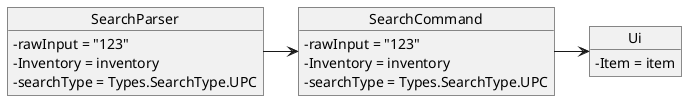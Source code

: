 @startuml
'https://plantuml.com/object-diagram
skinparam classAttributeIconSize 0
object SearchParser{
    - rawInput = "123"
    - Inventory = inventory
    - searchType = Types.SearchType.UPC
}

object SearchCommand{
    - rawInput = "123"
    - Inventory = inventory
    - searchType = Types.SearchType.UPC
}

object Ui{
    - Item = item
}

SearchParser -> SearchCommand
SearchCommand -> Ui

@enduml
